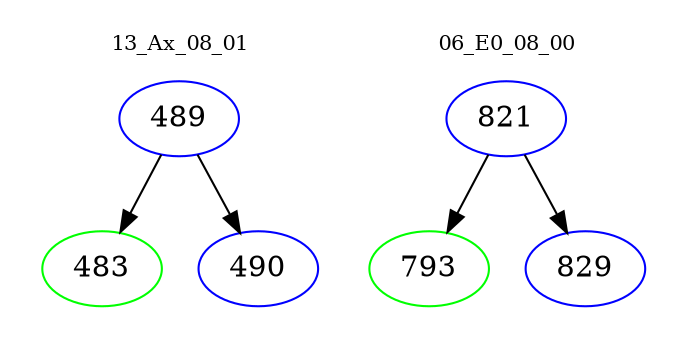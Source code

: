 digraph{
subgraph cluster_0 {
color = white
label = "13_Ax_08_01";
fontsize=10;
T0_489 [label="489", color="blue"]
T0_489 -> T0_483 [color="black"]
T0_483 [label="483", color="green"]
T0_489 -> T0_490 [color="black"]
T0_490 [label="490", color="blue"]
}
subgraph cluster_1 {
color = white
label = "06_E0_08_00";
fontsize=10;
T1_821 [label="821", color="blue"]
T1_821 -> T1_793 [color="black"]
T1_793 [label="793", color="green"]
T1_821 -> T1_829 [color="black"]
T1_829 [label="829", color="blue"]
}
}
